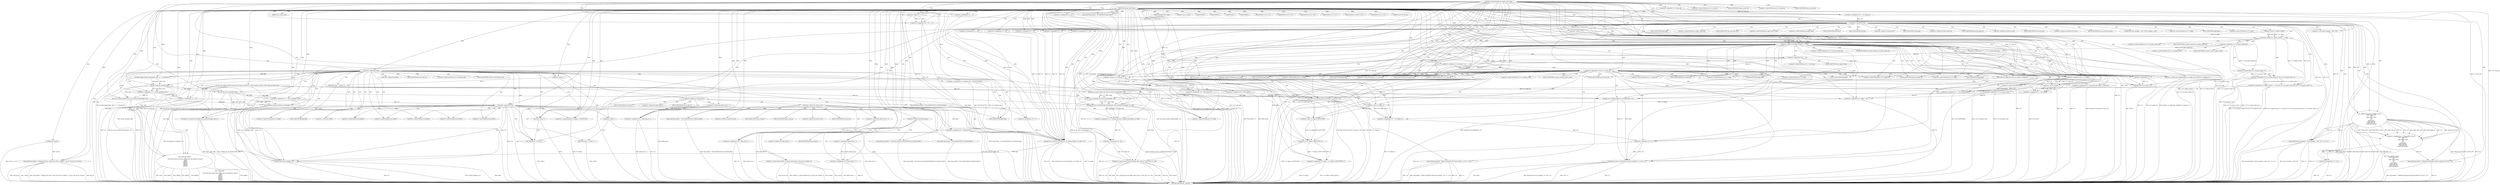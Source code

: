 digraph hostapd_notif_assoc {  
"1000122" [label = "(METHOD,hostapd_notif_assoc)" ]
"1000607" [label = "(METHOD_RETURN,int __fastcall)" ]
"1000123" [label = "(PARAM,hostapd_data *hapd)" ]
"1000124" [label = "(PARAM,const u8 *addr)" ]
"1000125" [label = "(PARAM,const u8 *req_ies)" ]
"1000126" [label = "(PARAM,size_t req_ies_len)" ]
"1000127" [label = "(PARAM,int reassoc)" ]
"1000151" [label = "(<operator>.logicalNot,!addr)" ]
"1000154" [label = "(wpa_printf,wpa_printf(2, \"hostapd_notif_assoc: Skip event with no address\", req_ies, req_ies_len, reassoc))" ]
"1000160" [label = "(RETURN,return -1;,return -1;)" ]
"1000161" [label = "(<operator>.minus,-1)" ]
"1000163" [label = "(hostapd_logger,hostapd_logger(hapd, addr, 1u, 2, \"associated\"))" ]
"1000169" [label = "(ieee802_11_parse_elems,ieee802_11_parse_elems(req_ies, req_ies_len, &elems, 0))" ]
"1000180" [label = "(<operator>.assignment,v10 = elems.wps_ie - 2)" ]
"1000182" [label = "(<operator>.subtraction,elems.wps_ie - 2)" ]
"1000187" [label = "(IDENTIFIER,L,)" ]
"1000188" [label = "(wpa_printf,wpa_printf(2, \"STA included WPS IE in (Re)AssocReq\"))" ]
"1000197" [label = "(<operator>.assignment,v10 = elems.rsn_ie - 2)" ]
"1000199" [label = "(<operator>.subtraction,elems.rsn_ie - 2)" ]
"1000204" [label = "(IDENTIFIER,L,)" ]
"1000205" [label = "(wpa_printf,wpa_printf(2, \"STA included RSN IE in (Re)AssocReq\"))" ]
"1000210" [label = "(<operator>.assignment,v10 = elems.wpa_ie)" ]
"1000220" [label = "(<operator>.assignment,v10 = elems.wpa_ie - 2)" ]
"1000222" [label = "(<operator>.subtraction,elems.wpa_ie - 2)" ]
"1000227" [label = "(IDENTIFIER,L,)" ]
"1000228" [label = "(wpa_printf,wpa_printf(2, \"STA included WPA IE in (Re)AssocReq\"))" ]
"1000233" [label = "(IDENTIFIER,L,)" ]
"1000234" [label = "(wpa_printf,wpa_printf(2, \"STA did not include WPS/RSN/WPA IE in (Re)AssocReq\"))" ]
"1000237" [label = "(<operator>.assignment,v12 = ap_get_sta(hapd, addr))" ]
"1000239" [label = "(ap_get_sta,ap_get_sta(hapd, addr))" ]
"1000242" [label = "(<operator>.assignment,v13 = v12)" ]
"1000246" [label = "(IDENTIFIER,v12,if ( v12 ))" ]
"1000248" [label = "(ap_sta_no_session_timeout,ap_sta_no_session_timeout(hapd, v12))" ]
"1000251" [label = "(accounting_sta_stop,accounting_sta_stop(hapd, v13))" ]
"1000254" [label = "(<operator>.assignment,v13->timeout_next = STA_NULLFUNC)" ]
"1000261" [label = "(<operator>.assignment,v13 = ap_sta_add(hapd, addr))" ]
"1000263" [label = "(ap_sta_add,ap_sta_add(hapd, addr))" ]
"1000267" [label = "(<operator>.logicalNot,!v13)" ]
"1000270" [label = "(hostapd_drv_sta_disassoc,hostapd_drv_sta_disassoc(hapd, addr, 5))" ]
"1000274" [label = "(RETURN,return -1;,return -1;)" ]
"1000275" [label = "(<operator>.minus,-1)" ]
"1000277" [label = "(<operators>.assignmentAnd,v13->flags &= 0xFFFECFFF)" ]
"1000283" [label = "(wpa_printf,wpa_printf(\n      3,\n      \"STA %02x:%02x:%02x:%02x:%02x:%02x not allowed to connect\",\n      *addr,\n      addr[1],\n      addr[2],\n      addr[3],\n      addr[4],\n      addr[5]))" ]
"1000303" [label = "(<operator>.assignment,v14 = 1)" ]
"1000307" [label = "(hostapd_drv_sta_disassoc,hostapd_drv_sta_disassoc(hapd, v13->addr, v14))" ]
"1000313" [label = "(ap_free_sta,ap_free_sta(hapd, v13))" ]
"1000316" [label = "(RETURN,return -1;,return -1;)" ]
"1000317" [label = "(<operator>.minus,-1)" ]
"1000319" [label = "(ap_copy_sta_supp_op_classes,ap_copy_sta_supp_op_classes(v13, elems.supp_op_classes, elems.supp_op_classes_len))" ]
"1000335" [label = "(IDENTIFIER,v10,if ( v10 ))" ]
"1000336" [label = "(<operator>.assignment,v19 = v11 == 0)" ]
"1000338" [label = "(<operator>.equals,v11 == 0)" ]
"1000342" [label = "(<operator>.assignment,v19 = 1)" ]
"1000346" [label = "(IDENTIFIER,v19,if ( v19 ))" ]
"1000348" [label = "(wpa_printf,wpa_printf(2, \"No WPA/RSN IE from STA\"))" ]
"1000351" [label = "(<operator>.assignment,v14 = 13)" ]
"1000356" [label = "(<operator>.logicalNot,!v13->wpa_sm)" ]
"1000360" [label = "(<operator>.assignment,v20 = v13->wpa_sm)" ]
"1000366" [label = "(<operator>.logicalNot,!v20)" ]
"1000369" [label = "(wpa_printf,wpa_printf(5, \"Failed to initialize WPA state machine\", v16, v17, v18))" ]
"1000375" [label = "(RETURN,return -1;,return -1;)" ]
"1000376" [label = "(<operator>.minus,-1)" ]
"1000378" [label = "(<operator>.assignment,v21 = wpa_validate_wpa_ie(\n            hapd->wpa_auth,\n            v20,\n            hapd->iface->freq,\n            v10,\n            v11,\n            elems.mdie,\n            elems.mdie_len,\n            elems.owe_dh,\n            elems.owe_dh_len))" ]
"1000380" [label = "(wpa_validate_wpa_ie,wpa_validate_wpa_ie(\n            hapd->wpa_auth,\n            v20,\n            hapd->iface->freq,\n            v10,\n            v11,\n            elems.mdie,\n            elems.mdie_len,\n            elems.owe_dh,\n            elems.owe_dh_len))" ]
"1000404" [label = "(<operator>.assignment,v22 = v21)" ]
"1000408" [label = "(IDENTIFIER,v21,if ( v21 ))" ]
"1000410" [label = "(wpa_printf,wpa_printf(2, \"WPA/RSN information element rejected? (res %u)\", v21))" ]
"1000414" [label = "(wpa_hexdump,wpa_hexdump(2, (const unsigned __int8 *)\"IE\", v10, v11))" ]
"1000416" [label = "(<operator>.cast,(const unsigned __int8 *)\"IE\")" ]
"1000422" [label = "(IDENTIFIER,v22,switch ( v22 ))" ]
"1000425" [label = "(<operator>.assignment,v14 = 18)" ]
"1000430" [label = "(<operator>.assignment,v14 = 19)" ]
"1000435" [label = "(<operator>.assignment,v14 = 20)" ]
"1000440" [label = "(<operator>.assignment,v14 = 24)" ]
"1000445" [label = "(<operator>.assignment,v14 = 13)" ]
"1000451" [label = "(<operator>.logicalAnd,(v13->flags & 0x402) == 1026 && !v13->sa_query_timed_out && v13->sa_query_count > 0)" ]
"1000452" [label = "(<operator>.equals,(v13->flags & 0x402) == 1026)" ]
"1000453" [label = "(<operator>.and,v13->flags & 0x402)" ]
"1000459" [label = "(<operator>.logicalAnd,!v13->sa_query_timed_out && v13->sa_query_count > 0)" ]
"1000460" [label = "(<operator>.logicalNot,!v13->sa_query_timed_out)" ]
"1000464" [label = "(<operator>.greaterThan,v13->sa_query_count > 0)" ]
"1000469" [label = "(ap_check_sa_query_timeout,ap_check_sa_query_timeout(hapd, v13))" ]
"1000473" [label = "(<operator>.equals,(v13->flags & 0x402) == 1026)" ]
"1000474" [label = "(<operator>.and,v13->flags & 0x402)" ]
"1000481" [label = "(<operator>.assignment,v15 = v13->sa_query_timed_out)" ]
"1000487" [label = "(<operator>.logicalAnd,!v15 && v13->auth_alg != 2)" ]
"1000488" [label = "(<operator>.logicalNot,!v15)" ]
"1000490" [label = "(<operator>.notEquals,v13->auth_alg != 2)" ]
"1000497" [label = "(<operator>.logicalNot,!v13->sa_query_count)" ]
"1000501" [label = "(ap_sta_start_sa_query,ap_sta_start_sa_query(hapd, v13))" ]
"1000504" [label = "(<operator>.assignment,v23 = hostapd_eid_assoc_comeback_time(hapd, v13, buf))" ]
"1000506" [label = "(hostapd_eid_assoc_comeback_time,hostapd_eid_assoc_comeback_time(hapd, v13, buf))" ]
"1000510" [label = "(hostapd_sta_assoc,hostapd_sta_assoc(hapd, addr, reassoc, 0x1Eu, buf, v23 - buf))" ]
"1000516" [label = "(<operator>.subtraction,v23 - buf)" ]
"1000519" [label = "(RETURN,return v15;,return v15;)" ]
"1000520" [label = "(IDENTIFIER,v15,return v15;)" ]
"1000521" [label = "(<operator>.assignment,v25 = wpa_auth_uses_mfp(v13->wpa_sm))" ]
"1000523" [label = "(wpa_auth_uses_mfp,wpa_auth_uses_mfp(v13->wpa_sm))" ]
"1000527" [label = "(<operator>.assignment,v26 = v13->flags)" ]
"1000533" [label = "(IDENTIFIER,v25,if ( v25 ))" ]
"1000534" [label = "(<operator>.assignment,v27 = v26 | 0x400)" ]
"1000536" [label = "(<operator>.or,v26 | 0x400)" ]
"1000540" [label = "(<operator>.assignment,v27 = v26 & 0xFFFFFBFF)" ]
"1000542" [label = "(<operator>.and,v26 & 0xFFFFFBFF)" ]
"1000545" [label = "(<operator>.assignment,v13->flags = v27)" ]
"1000550" [label = "(<operator>.assignment,v28 = v13->flags & 2)" ]
"1000552" [label = "(<operator>.and,v13->flags & 2)" ]
"1000557" [label = "(<operator>.assignment,v13->flags = v13->flags & 0xFFF7FFFF | 3)" ]
"1000561" [label = "(<operator>.or,v13->flags & 0xFFF7FFFF | 3)" ]
"1000562" [label = "(<operator>.and,v13->flags & 0xFFF7FFFF)" ]
"1000568" [label = "(hostapd_set_sta_flags,hostapd_set_sta_flags(hapd, v13))" ]
"1000572" [label = "(<operator>.logicalAnd,reassoc && v13->auth_alg == 2)" ]
"1000574" [label = "(<operator>.equals,v13->auth_alg == 2)" ]
"1000579" [label = "(<operator>.assignment,v29 = WPA_ASSOC_FT)" ]
"1000583" [label = "(<operator>.assignment,v29 = WPA_ASSOC)" ]
"1000586" [label = "(<operator>.assignment,v15 = 0)" ]
"1000589" [label = "(wpa_auth_sm_event,wpa_auth_sm_event(v13->wpa_sm, v29))" ]
"1000594" [label = "(hostapd_new_assoc_sta,hostapd_new_assoc_sta(hapd, v13, v28 != 0))" ]
"1000597" [label = "(<operator>.notEquals,v28 != 0)" ]
"1000600" [label = "(ieee802_1x_notify_port_enabled,ieee802_1x_notify_port_enabled(v13->eapol_sm, 1))" ]
"1000605" [label = "(RETURN,return v15;,return v15;)" ]
"1000606" [label = "(IDENTIFIER,v15,return v15;)" ]
"1000172" [label = "(<operator>.addressOf,&elems)" ]
"1000176" [label = "(<operator>.fieldAccess,elems.wps_ie)" ]
"1000178" [label = "(FIELD_IDENTIFIER,wps_ie,wps_ie)" ]
"1000183" [label = "(<operator>.fieldAccess,elems.wps_ie)" ]
"1000185" [label = "(FIELD_IDENTIFIER,wps_ie,wps_ie)" ]
"1000193" [label = "(<operator>.fieldAccess,elems.rsn_ie)" ]
"1000195" [label = "(FIELD_IDENTIFIER,rsn_ie,rsn_ie)" ]
"1000200" [label = "(<operator>.fieldAccess,elems.rsn_ie)" ]
"1000202" [label = "(FIELD_IDENTIFIER,rsn_ie,rsn_ie)" ]
"1000212" [label = "(<operator>.fieldAccess,elems.wpa_ie)" ]
"1000214" [label = "(FIELD_IDENTIFIER,wpa_ie,wpa_ie)" ]
"1000216" [label = "(<operator>.fieldAccess,elems.wpa_ie)" ]
"1000218" [label = "(FIELD_IDENTIFIER,wpa_ie,wpa_ie)" ]
"1000223" [label = "(<operator>.fieldAccess,elems.wpa_ie)" ]
"1000225" [label = "(FIELD_IDENTIFIER,wpa_ie,wpa_ie)" ]
"1000255" [label = "(<operator>.indirectFieldAccess,v13->timeout_next)" ]
"1000257" [label = "(FIELD_IDENTIFIER,timeout_next,timeout_next)" ]
"1000278" [label = "(<operator>.indirectFieldAccess,v13->flags)" ]
"1000280" [label = "(FIELD_IDENTIFIER,flags,flags)" ]
"1000286" [label = "(<operator>.indirection,*addr)" ]
"1000288" [label = "(<operator>.indirectIndexAccess,addr[1])" ]
"1000291" [label = "(<operator>.indirectIndexAccess,addr[2])" ]
"1000294" [label = "(<operator>.indirectIndexAccess,addr[3])" ]
"1000297" [label = "(<operator>.indirectIndexAccess,addr[4])" ]
"1000300" [label = "(<operator>.indirectIndexAccess,addr[5])" ]
"1000309" [label = "(<operator>.indirectFieldAccess,v13->addr)" ]
"1000311" [label = "(FIELD_IDENTIFIER,addr,addr)" ]
"1000328" [label = "(<operator>.indirectFieldAccess,hapd->conf->wpa)" ]
"1000357" [label = "(<operator>.indirectFieldAccess,v13->wpa_sm)" ]
"1000359" [label = "(FIELD_IDENTIFIER,wpa_sm,wpa_sm)" ]
"1000362" [label = "(<operator>.indirectFieldAccess,v13->wpa_sm)" ]
"1000364" [label = "(FIELD_IDENTIFIER,wpa_sm,wpa_sm)" ]
"1000381" [label = "(<operator>.indirectFieldAccess,hapd->wpa_auth)" ]
"1000383" [label = "(FIELD_IDENTIFIER,wpa_auth,wpa_auth)" ]
"1000385" [label = "(<operator>.indirectFieldAccess,hapd->iface->freq)" ]
"1000386" [label = "(<operator>.indirectFieldAccess,hapd->iface)" ]
"1000388" [label = "(FIELD_IDENTIFIER,iface,iface)" ]
"1000389" [label = "(FIELD_IDENTIFIER,freq,freq)" ]
"1000392" [label = "(<operator>.fieldAccess,elems.mdie)" ]
"1000394" [label = "(FIELD_IDENTIFIER,mdie,mdie)" ]
"1000395" [label = "(<operator>.fieldAccess,elems.mdie_len)" ]
"1000397" [label = "(FIELD_IDENTIFIER,mdie_len,mdie_len)" ]
"1000398" [label = "(<operator>.fieldAccess,elems.owe_dh)" ]
"1000400" [label = "(FIELD_IDENTIFIER,owe_dh,owe_dh)" ]
"1000401" [label = "(<operator>.fieldAccess,elems.owe_dh_len)" ]
"1000403" [label = "(FIELD_IDENTIFIER,owe_dh_len,owe_dh_len)" ]
"1000417" [label = "(UNKNOWN,const unsigned __int8 *,const unsigned __int8 *)" ]
"1000454" [label = "(<operator>.indirectFieldAccess,v13->flags)" ]
"1000456" [label = "(FIELD_IDENTIFIER,flags,flags)" ]
"1000461" [label = "(<operator>.indirectFieldAccess,v13->sa_query_timed_out)" ]
"1000463" [label = "(FIELD_IDENTIFIER,sa_query_timed_out,sa_query_timed_out)" ]
"1000465" [label = "(<operator>.indirectFieldAccess,v13->sa_query_count)" ]
"1000467" [label = "(FIELD_IDENTIFIER,sa_query_count,sa_query_count)" ]
"1000475" [label = "(<operator>.indirectFieldAccess,v13->flags)" ]
"1000477" [label = "(FIELD_IDENTIFIER,flags,flags)" ]
"1000483" [label = "(<operator>.indirectFieldAccess,v13->sa_query_timed_out)" ]
"1000485" [label = "(FIELD_IDENTIFIER,sa_query_timed_out,sa_query_timed_out)" ]
"1000491" [label = "(<operator>.indirectFieldAccess,v13->auth_alg)" ]
"1000493" [label = "(FIELD_IDENTIFIER,auth_alg,auth_alg)" ]
"1000498" [label = "(<operator>.indirectFieldAccess,v13->sa_query_count)" ]
"1000500" [label = "(FIELD_IDENTIFIER,sa_query_count,sa_query_count)" ]
"1000524" [label = "(<operator>.indirectFieldAccess,v13->wpa_sm)" ]
"1000526" [label = "(FIELD_IDENTIFIER,wpa_sm,wpa_sm)" ]
"1000529" [label = "(<operator>.indirectFieldAccess,v13->flags)" ]
"1000531" [label = "(FIELD_IDENTIFIER,flags,flags)" ]
"1000546" [label = "(<operator>.indirectFieldAccess,v13->flags)" ]
"1000548" [label = "(FIELD_IDENTIFIER,flags,flags)" ]
"1000553" [label = "(<operator>.indirectFieldAccess,v13->flags)" ]
"1000555" [label = "(FIELD_IDENTIFIER,flags,flags)" ]
"1000558" [label = "(<operator>.indirectFieldAccess,v13->flags)" ]
"1000560" [label = "(FIELD_IDENTIFIER,flags,flags)" ]
"1000563" [label = "(<operator>.indirectFieldAccess,v13->flags)" ]
"1000565" [label = "(FIELD_IDENTIFIER,flags,flags)" ]
"1000575" [label = "(<operator>.indirectFieldAccess,v13->auth_alg)" ]
"1000577" [label = "(FIELD_IDENTIFIER,auth_alg,auth_alg)" ]
"1000590" [label = "(<operator>.indirectFieldAccess,v13->wpa_sm)" ]
"1000592" [label = "(FIELD_IDENTIFIER,wpa_sm,wpa_sm)" ]
"1000601" [label = "(<operator>.indirectFieldAccess,v13->eapol_sm)" ]
"1000603" [label = "(FIELD_IDENTIFIER,eapol_sm,eapol_sm)" ]
  "1000459" -> "1000607"  [ label = "DDG: v13->sa_query_count > 0"] 
  "1000210" -> "1000607"  [ label = "DDG: elems.wpa_ie"] 
  "1000545" -> "1000607"  [ label = "DDG: v27"] 
  "1000180" -> "1000607"  [ label = "DDG: v10"] 
  "1000283" -> "1000607"  [ label = "DDG: addr[3]"] 
  "1000161" -> "1000607"  [ label = "DDG: -1"] 
  "1000267" -> "1000607"  [ label = "DDG: !v13"] 
  "1000414" -> "1000607"  [ label = "DDG: (const unsigned __int8 *)\"IE\""] 
  "1000469" -> "1000607"  [ label = "DDG: ap_check_sa_query_timeout(hapd, v13)"] 
  "1000579" -> "1000607"  [ label = "DDG: WPA_ASSOC_FT"] 
  "1000205" -> "1000607"  [ label = "DDG: wpa_printf(2, \"STA included RSN IE in (Re)AssocReq\")"] 
  "1000199" -> "1000607"  [ label = "DDG: elems.rsn_ie"] 
  "1000600" -> "1000607"  [ label = "DDG: ieee802_1x_notify_port_enabled(v13->eapol_sm, 1)"] 
  "1000348" -> "1000607"  [ label = "DDG: wpa_printf(2, \"No WPA/RSN IE from STA\")"] 
  "1000534" -> "1000607"  [ label = "DDG: v26 | 0x400"] 
  "1000369" -> "1000607"  [ label = "DDG: v18"] 
  "1000307" -> "1000607"  [ label = "DDG: hostapd_drv_sta_disassoc(hapd, v13->addr, v14)"] 
  "1000197" -> "1000607"  [ label = "DDG: elems.rsn_ie - 2"] 
  "1000127" -> "1000607"  [ label = "DDG: reassoc"] 
  "1000163" -> "1000607"  [ label = "DDG: hostapd_logger(hapd, addr, 1u, 2, \"associated\")"] 
  "1000222" -> "1000607"  [ label = "DDG: elems.wpa_ie"] 
  "1000242" -> "1000607"  [ label = "DDG: v12"] 
  "1000414" -> "1000607"  [ label = "DDG: v11"] 
  "1000237" -> "1000607"  [ label = "DDG: ap_get_sta(hapd, addr)"] 
  "1000510" -> "1000607"  [ label = "DDG: addr"] 
  "1000319" -> "1000607"  [ label = "DDG: ap_copy_sta_supp_op_classes(v13, elems.supp_op_classes, elems.supp_op_classes_len)"] 
  "1000510" -> "1000607"  [ label = "DDG: buf"] 
  "1000319" -> "1000607"  [ label = "DDG: elems.supp_op_classes"] 
  "1000589" -> "1000607"  [ label = "DDG: wpa_auth_sm_event(v13->wpa_sm, v29)"] 
  "1000487" -> "1000607"  [ label = "DDG: !v15"] 
  "1000336" -> "1000607"  [ label = "DDG: v19"] 
  "1000263" -> "1000607"  [ label = "DDG: addr"] 
  "1000516" -> "1000607"  [ label = "DDG: v23"] 
  "1000594" -> "1000607"  [ label = "DDG: hostapd_new_assoc_sta(hapd, v13, v28 != 0)"] 
  "1000254" -> "1000607"  [ label = "DDG: STA_NULLFUNC"] 
  "1000154" -> "1000607"  [ label = "DDG: req_ies"] 
  "1000313" -> "1000607"  [ label = "DDG: ap_free_sta(hapd, v13)"] 
  "1000210" -> "1000607"  [ label = "DDG: v10"] 
  "1000380" -> "1000607"  [ label = "DDG: elems.owe_dh_len"] 
  "1000369" -> "1000607"  [ label = "DDG: wpa_printf(5, \"Failed to initialize WPA state machine\", v16, v17, v18)"] 
  "1000380" -> "1000607"  [ label = "DDG: elems.mdie"] 
  "1000572" -> "1000607"  [ label = "DDG: reassoc"] 
  "1000220" -> "1000607"  [ label = "DDG: v10"] 
  "1000594" -> "1000607"  [ label = "DDG: v28 != 0"] 
  "1000151" -> "1000607"  [ label = "DDG: addr"] 
  "1000234" -> "1000607"  [ label = "DDG: wpa_printf(2, \"STA did not include WPS/RSN/WPA IE in (Re)AssocReq\")"] 
  "1000404" -> "1000607"  [ label = "DDG: v21"] 
  "1000378" -> "1000607"  [ label = "DDG: wpa_validate_wpa_ie(\n            hapd->wpa_auth,\n            v20,\n            hapd->iface->freq,\n            v10,\n            v11,\n            elems.mdie,\n            elems.mdie_len,\n            elems.owe_dh,\n            elems.owe_dh_len)"] 
  "1000481" -> "1000607"  [ label = "DDG: v13->sa_query_timed_out"] 
  "1000376" -> "1000607"  [ label = "DDG: -1"] 
  "1000356" -> "1000607"  [ label = "DDG: !v13->wpa_sm"] 
  "1000501" -> "1000607"  [ label = "DDG: ap_sta_start_sa_query(hapd, v13)"] 
  "1000270" -> "1000607"  [ label = "DDG: addr"] 
  "1000319" -> "1000607"  [ label = "DDG: v13"] 
  "1000380" -> "1000607"  [ label = "DDG: v20"] 
  "1000283" -> "1000607"  [ label = "DDG: wpa_printf(\n      3,\n      \"STA %02x:%02x:%02x:%02x:%02x:%02x not allowed to connect\",\n      *addr,\n      addr[1],\n      addr[2],\n      addr[3],\n      addr[4],\n      addr[5])"] 
  "1000380" -> "1000607"  [ label = "DDG: v11"] 
  "1000464" -> "1000607"  [ label = "DDG: v13->sa_query_count"] 
  "1000487" -> "1000607"  [ label = "DDG: !v15 && v13->auth_alg != 2"] 
  "1000270" -> "1000607"  [ label = "DDG: hostapd_drv_sta_disassoc(hapd, addr, 5)"] 
  "1000239" -> "1000607"  [ label = "DDG: addr"] 
  "1000510" -> "1000607"  [ label = "DDG: reassoc"] 
  "1000248" -> "1000607"  [ label = "DDG: v12"] 
  "1000267" -> "1000607"  [ label = "DDG: v13"] 
  "1000182" -> "1000607"  [ label = "DDG: elems.wps_ie"] 
  "1000557" -> "1000607"  [ label = "DDG: v13->flags"] 
  "1000521" -> "1000607"  [ label = "DDG: wpa_auth_uses_mfp(v13->wpa_sm)"] 
  "1000180" -> "1000607"  [ label = "DDG: elems.wps_ie - 2"] 
  "1000414" -> "1000607"  [ label = "DDG: v10"] 
  "1000154" -> "1000607"  [ label = "DDG: req_ies_len"] 
  "1000521" -> "1000607"  [ label = "DDG: v25"] 
  "1000504" -> "1000607"  [ label = "DDG: hostapd_eid_assoc_comeback_time(hapd, v13, buf)"] 
  "1000474" -> "1000607"  [ label = "DDG: v13->flags"] 
  "1000410" -> "1000607"  [ label = "DDG: wpa_printf(2, \"WPA/RSN information element rejected? (res %u)\", v21)"] 
  "1000506" -> "1000607"  [ label = "DDG: v13"] 
  "1000380" -> "1000607"  [ label = "DDG: hapd->iface->freq"] 
  "1000270" -> "1000607"  [ label = "DDG: hapd"] 
  "1000261" -> "1000607"  [ label = "DDG: ap_sta_add(hapd, addr)"] 
  "1000561" -> "1000607"  [ label = "DDG: v13->flags & 0xFFF7FFFF"] 
  "1000366" -> "1000607"  [ label = "DDG: v20"] 
  "1000600" -> "1000607"  [ label = "DDG: v13->eapol_sm"] 
  "1000594" -> "1000607"  [ label = "DDG: v13"] 
  "1000487" -> "1000607"  [ label = "DDG: v13->auth_alg != 2"] 
  "1000254" -> "1000607"  [ label = "DDG: v13->timeout_next"] 
  "1000380" -> "1000607"  [ label = "DDG: elems.mdie_len"] 
  "1000220" -> "1000607"  [ label = "DDG: elems.wpa_ie - 2"] 
  "1000583" -> "1000607"  [ label = "DDG: WPA_ASSOC"] 
  "1000154" -> "1000607"  [ label = "DDG: reassoc"] 
  "1000283" -> "1000607"  [ label = "DDG: addr[1]"] 
  "1000510" -> "1000607"  [ label = "DDG: v23 - buf"] 
  "1000574" -> "1000607"  [ label = "DDG: v13->auth_alg"] 
  "1000313" -> "1000607"  [ label = "DDG: hapd"] 
  "1000275" -> "1000607"  [ label = "DDG: -1"] 
  "1000248" -> "1000607"  [ label = "DDG: ap_sta_no_session_timeout(hapd, v12)"] 
  "1000342" -> "1000607"  [ label = "DDG: v19"] 
  "1000169" -> "1000607"  [ label = "DDG: req_ies"] 
  "1000283" -> "1000607"  [ label = "DDG: *addr"] 
  "1000589" -> "1000607"  [ label = "DDG: v29"] 
  "1000283" -> "1000607"  [ label = "DDG: addr[2]"] 
  "1000366" -> "1000607"  [ label = "DDG: !v20"] 
  "1000497" -> "1000607"  [ label = "DDG: v13->sa_query_count"] 
  "1000197" -> "1000607"  [ label = "DDG: v10"] 
  "1000369" -> "1000607"  [ label = "DDG: v16"] 
  "1000317" -> "1000607"  [ label = "DDG: -1"] 
  "1000169" -> "1000607"  [ label = "DDG: req_ies_len"] 
  "1000586" -> "1000607"  [ label = "DDG: v15"] 
  "1000188" -> "1000607"  [ label = "DDG: wpa_printf(2, \"STA included WPS IE in (Re)AssocReq\")"] 
  "1000313" -> "1000607"  [ label = "DDG: v13"] 
  "1000451" -> "1000607"  [ label = "DDG: (v13->flags & 0x402) == 1026 && !v13->sa_query_timed_out && v13->sa_query_count > 0"] 
  "1000473" -> "1000607"  [ label = "DDG: (v13->flags & 0x402) == 1026"] 
  "1000572" -> "1000607"  [ label = "DDG: v13->auth_alg == 2"] 
  "1000380" -> "1000607"  [ label = "DDG: elems.owe_dh"] 
  "1000490" -> "1000607"  [ label = "DDG: v13->auth_alg"] 
  "1000568" -> "1000607"  [ label = "DDG: hostapd_set_sta_flags(hapd, v13)"] 
  "1000488" -> "1000607"  [ label = "DDG: v15"] 
  "1000536" -> "1000607"  [ label = "DDG: v26"] 
  "1000283" -> "1000607"  [ label = "DDG: addr[5]"] 
  "1000228" -> "1000607"  [ label = "DDG: wpa_printf(2, \"STA included WPA IE in (Re)AssocReq\")"] 
  "1000169" -> "1000607"  [ label = "DDG: ieee802_11_parse_elems(req_ies, req_ies_len, &elems, 0)"] 
  "1000338" -> "1000607"  [ label = "DDG: v11"] 
  "1000589" -> "1000607"  [ label = "DDG: v13->wpa_sm"] 
  "1000277" -> "1000607"  [ label = "DDG: v13->flags"] 
  "1000597" -> "1000607"  [ label = "DDG: v28"] 
  "1000451" -> "1000607"  [ label = "DDG: !v13->sa_query_timed_out && v13->sa_query_count > 0"] 
  "1000510" -> "1000607"  [ label = "DDG: hapd"] 
  "1000404" -> "1000607"  [ label = "DDG: v22"] 
  "1000307" -> "1000607"  [ label = "DDG: v13->addr"] 
  "1000497" -> "1000607"  [ label = "DDG: !v13->sa_query_count"] 
  "1000550" -> "1000607"  [ label = "DDG: v13->flags & 2"] 
  "1000410" -> "1000607"  [ label = "DDG: v21"] 
  "1000473" -> "1000607"  [ label = "DDG: v13->flags & 0x402"] 
  "1000542" -> "1000607"  [ label = "DDG: v26"] 
  "1000369" -> "1000607"  [ label = "DDG: v17"] 
  "1000594" -> "1000607"  [ label = "DDG: hapd"] 
  "1000169" -> "1000607"  [ label = "DDG: &elems"] 
  "1000460" -> "1000607"  [ label = "DDG: v13->sa_query_timed_out"] 
  "1000283" -> "1000607"  [ label = "DDG: addr[4]"] 
  "1000380" -> "1000607"  [ label = "DDG: hapd->wpa_auth"] 
  "1000557" -> "1000607"  [ label = "DDG: v13->flags & 0xFFF7FFFF | 3"] 
  "1000319" -> "1000607"  [ label = "DDG: elems.supp_op_classes_len"] 
  "1000336" -> "1000607"  [ label = "DDG: v11 == 0"] 
  "1000572" -> "1000607"  [ label = "DDG: reassoc && v13->auth_alg == 2"] 
  "1000154" -> "1000607"  [ label = "DDG: wpa_printf(2, \"hostapd_notif_assoc: Skip event with no address\", req_ies, req_ies_len, reassoc)"] 
  "1000540" -> "1000607"  [ label = "DDG: v26 & 0xFFFFFBFF"] 
  "1000307" -> "1000607"  [ label = "DDG: v14"] 
  "1000510" -> "1000607"  [ label = "DDG: hostapd_sta_assoc(hapd, addr, reassoc, 0x1Eu, buf, v23 - buf)"] 
  "1000360" -> "1000607"  [ label = "DDG: v13->wpa_sm"] 
  "1000380" -> "1000607"  [ label = "DDG: v10"] 
  "1000151" -> "1000607"  [ label = "DDG: !addr"] 
  "1000459" -> "1000607"  [ label = "DDG: !v13->sa_query_timed_out"] 
  "1000251" -> "1000607"  [ label = "DDG: accounting_sta_stop(hapd, v13)"] 
  "1000414" -> "1000607"  [ label = "DDG: wpa_hexdump(2, (const unsigned __int8 *)\"IE\", v10, v11)"] 
  "1000519" -> "1000607"  [ label = "DDG: <RET>"] 
  "1000316" -> "1000607"  [ label = "DDG: <RET>"] 
  "1000375" -> "1000607"  [ label = "DDG: <RET>"] 
  "1000605" -> "1000607"  [ label = "DDG: <RET>"] 
  "1000274" -> "1000607"  [ label = "DDG: <RET>"] 
  "1000160" -> "1000607"  [ label = "DDG: <RET>"] 
  "1000122" -> "1000123"  [ label = "DDG: "] 
  "1000122" -> "1000124"  [ label = "DDG: "] 
  "1000122" -> "1000125"  [ label = "DDG: "] 
  "1000122" -> "1000126"  [ label = "DDG: "] 
  "1000122" -> "1000127"  [ label = "DDG: "] 
  "1000122" -> "1000151"  [ label = "DDG: "] 
  "1000122" -> "1000154"  [ label = "DDG: "] 
  "1000127" -> "1000154"  [ label = "DDG: reassoc"] 
  "1000161" -> "1000160"  [ label = "DDG: -1"] 
  "1000122" -> "1000161"  [ label = "DDG: "] 
  "1000122" -> "1000163"  [ label = "DDG: "] 
  "1000151" -> "1000163"  [ label = "DDG: addr"] 
  "1000122" -> "1000169"  [ label = "DDG: "] 
  "1000182" -> "1000180"  [ label = "DDG: elems.wps_ie"] 
  "1000182" -> "1000180"  [ label = "DDG: 2"] 
  "1000122" -> "1000180"  [ label = "DDG: "] 
  "1000122" -> "1000182"  [ label = "DDG: "] 
  "1000122" -> "1000187"  [ label = "DDG: "] 
  "1000122" -> "1000188"  [ label = "DDG: "] 
  "1000199" -> "1000197"  [ label = "DDG: elems.rsn_ie"] 
  "1000199" -> "1000197"  [ label = "DDG: 2"] 
  "1000122" -> "1000197"  [ label = "DDG: "] 
  "1000122" -> "1000199"  [ label = "DDG: "] 
  "1000122" -> "1000204"  [ label = "DDG: "] 
  "1000122" -> "1000205"  [ label = "DDG: "] 
  "1000122" -> "1000210"  [ label = "DDG: "] 
  "1000222" -> "1000220"  [ label = "DDG: elems.wpa_ie"] 
  "1000222" -> "1000220"  [ label = "DDG: 2"] 
  "1000122" -> "1000220"  [ label = "DDG: "] 
  "1000122" -> "1000222"  [ label = "DDG: "] 
  "1000122" -> "1000227"  [ label = "DDG: "] 
  "1000122" -> "1000228"  [ label = "DDG: "] 
  "1000122" -> "1000233"  [ label = "DDG: "] 
  "1000122" -> "1000234"  [ label = "DDG: "] 
  "1000239" -> "1000237"  [ label = "DDG: hapd"] 
  "1000239" -> "1000237"  [ label = "DDG: addr"] 
  "1000122" -> "1000237"  [ label = "DDG: "] 
  "1000163" -> "1000239"  [ label = "DDG: hapd"] 
  "1000122" -> "1000239"  [ label = "DDG: "] 
  "1000163" -> "1000239"  [ label = "DDG: addr"] 
  "1000237" -> "1000242"  [ label = "DDG: v12"] 
  "1000122" -> "1000242"  [ label = "DDG: "] 
  "1000122" -> "1000246"  [ label = "DDG: "] 
  "1000239" -> "1000248"  [ label = "DDG: hapd"] 
  "1000122" -> "1000248"  [ label = "DDG: "] 
  "1000237" -> "1000248"  [ label = "DDG: v12"] 
  "1000248" -> "1000251"  [ label = "DDG: hapd"] 
  "1000122" -> "1000251"  [ label = "DDG: "] 
  "1000242" -> "1000251"  [ label = "DDG: v13"] 
  "1000122" -> "1000254"  [ label = "DDG: "] 
  "1000263" -> "1000261"  [ label = "DDG: hapd"] 
  "1000263" -> "1000261"  [ label = "DDG: addr"] 
  "1000122" -> "1000261"  [ label = "DDG: "] 
  "1000239" -> "1000263"  [ label = "DDG: hapd"] 
  "1000122" -> "1000263"  [ label = "DDG: "] 
  "1000239" -> "1000263"  [ label = "DDG: addr"] 
  "1000261" -> "1000267"  [ label = "DDG: v13"] 
  "1000122" -> "1000267"  [ label = "DDG: "] 
  "1000263" -> "1000270"  [ label = "DDG: hapd"] 
  "1000122" -> "1000270"  [ label = "DDG: "] 
  "1000263" -> "1000270"  [ label = "DDG: addr"] 
  "1000275" -> "1000274"  [ label = "DDG: -1"] 
  "1000122" -> "1000275"  [ label = "DDG: "] 
  "1000122" -> "1000277"  [ label = "DDG: "] 
  "1000122" -> "1000283"  [ label = "DDG: "] 
  "1000263" -> "1000283"  [ label = "DDG: addr"] 
  "1000239" -> "1000283"  [ label = "DDG: addr"] 
  "1000122" -> "1000303"  [ label = "DDG: "] 
  "1000251" -> "1000307"  [ label = "DDG: hapd"] 
  "1000263" -> "1000307"  [ label = "DDG: hapd"] 
  "1000122" -> "1000307"  [ label = "DDG: "] 
  "1000435" -> "1000307"  [ label = "DDG: v14"] 
  "1000351" -> "1000307"  [ label = "DDG: v14"] 
  "1000430" -> "1000307"  [ label = "DDG: v14"] 
  "1000425" -> "1000307"  [ label = "DDG: v14"] 
  "1000303" -> "1000307"  [ label = "DDG: v14"] 
  "1000445" -> "1000307"  [ label = "DDG: v14"] 
  "1000440" -> "1000307"  [ label = "DDG: v14"] 
  "1000307" -> "1000313"  [ label = "DDG: hapd"] 
  "1000122" -> "1000313"  [ label = "DDG: "] 
  "1000319" -> "1000313"  [ label = "DDG: v13"] 
  "1000267" -> "1000313"  [ label = "DDG: v13"] 
  "1000251" -> "1000313"  [ label = "DDG: v13"] 
  "1000317" -> "1000316"  [ label = "DDG: -1"] 
  "1000122" -> "1000317"  [ label = "DDG: "] 
  "1000122" -> "1000319"  [ label = "DDG: "] 
  "1000122" -> "1000335"  [ label = "DDG: "] 
  "1000338" -> "1000336"  [ label = "DDG: v11"] 
  "1000338" -> "1000336"  [ label = "DDG: 0"] 
  "1000122" -> "1000336"  [ label = "DDG: "] 
  "1000122" -> "1000338"  [ label = "DDG: "] 
  "1000122" -> "1000342"  [ label = "DDG: "] 
  "1000122" -> "1000346"  [ label = "DDG: "] 
  "1000122" -> "1000348"  [ label = "DDG: "] 
  "1000122" -> "1000351"  [ label = "DDG: "] 
  "1000356" -> "1000360"  [ label = "DDG: v13->wpa_sm"] 
  "1000122" -> "1000360"  [ label = "DDG: "] 
  "1000360" -> "1000366"  [ label = "DDG: v20"] 
  "1000122" -> "1000366"  [ label = "DDG: "] 
  "1000122" -> "1000369"  [ label = "DDG: "] 
  "1000376" -> "1000375"  [ label = "DDG: -1"] 
  "1000122" -> "1000376"  [ label = "DDG: "] 
  "1000380" -> "1000378"  [ label = "DDG: elems.owe_dh_len"] 
  "1000380" -> "1000378"  [ label = "DDG: elems.mdie"] 
  "1000380" -> "1000378"  [ label = "DDG: hapd->iface->freq"] 
  "1000380" -> "1000378"  [ label = "DDG: elems.owe_dh"] 
  "1000380" -> "1000378"  [ label = "DDG: v11"] 
  "1000380" -> "1000378"  [ label = "DDG: v20"] 
  "1000380" -> "1000378"  [ label = "DDG: hapd->wpa_auth"] 
  "1000380" -> "1000378"  [ label = "DDG: elems.mdie_len"] 
  "1000380" -> "1000378"  [ label = "DDG: v10"] 
  "1000122" -> "1000378"  [ label = "DDG: "] 
  "1000366" -> "1000380"  [ label = "DDG: v20"] 
  "1000122" -> "1000380"  [ label = "DDG: "] 
  "1000338" -> "1000380"  [ label = "DDG: v11"] 
  "1000378" -> "1000404"  [ label = "DDG: v21"] 
  "1000122" -> "1000404"  [ label = "DDG: "] 
  "1000122" -> "1000408"  [ label = "DDG: "] 
  "1000122" -> "1000410"  [ label = "DDG: "] 
  "1000378" -> "1000410"  [ label = "DDG: v21"] 
  "1000122" -> "1000414"  [ label = "DDG: "] 
  "1000416" -> "1000414"  [ label = "DDG: \"IE\""] 
  "1000122" -> "1000416"  [ label = "DDG: "] 
  "1000380" -> "1000414"  [ label = "DDG: v10"] 
  "1000380" -> "1000414"  [ label = "DDG: v11"] 
  "1000122" -> "1000422"  [ label = "DDG: "] 
  "1000122" -> "1000425"  [ label = "DDG: "] 
  "1000122" -> "1000430"  [ label = "DDG: "] 
  "1000122" -> "1000435"  [ label = "DDG: "] 
  "1000122" -> "1000440"  [ label = "DDG: "] 
  "1000122" -> "1000445"  [ label = "DDG: "] 
  "1000452" -> "1000451"  [ label = "DDG: v13->flags & 0x402"] 
  "1000452" -> "1000451"  [ label = "DDG: 1026"] 
  "1000453" -> "1000452"  [ label = "DDG: v13->flags"] 
  "1000453" -> "1000452"  [ label = "DDG: 0x402"] 
  "1000122" -> "1000453"  [ label = "DDG: "] 
  "1000122" -> "1000452"  [ label = "DDG: "] 
  "1000459" -> "1000451"  [ label = "DDG: !v13->sa_query_timed_out"] 
  "1000459" -> "1000451"  [ label = "DDG: v13->sa_query_count > 0"] 
  "1000460" -> "1000459"  [ label = "DDG: v13->sa_query_timed_out"] 
  "1000464" -> "1000459"  [ label = "DDG: v13->sa_query_count"] 
  "1000464" -> "1000459"  [ label = "DDG: 0"] 
  "1000122" -> "1000464"  [ label = "DDG: "] 
  "1000122" -> "1000469"  [ label = "DDG: "] 
  "1000319" -> "1000469"  [ label = "DDG: v13"] 
  "1000474" -> "1000473"  [ label = "DDG: v13->flags"] 
  "1000474" -> "1000473"  [ label = "DDG: 0x402"] 
  "1000453" -> "1000474"  [ label = "DDG: v13->flags"] 
  "1000122" -> "1000474"  [ label = "DDG: "] 
  "1000122" -> "1000473"  [ label = "DDG: "] 
  "1000460" -> "1000481"  [ label = "DDG: v13->sa_query_timed_out"] 
  "1000122" -> "1000481"  [ label = "DDG: "] 
  "1000488" -> "1000487"  [ label = "DDG: v15"] 
  "1000481" -> "1000488"  [ label = "DDG: v15"] 
  "1000122" -> "1000488"  [ label = "DDG: "] 
  "1000490" -> "1000487"  [ label = "DDG: v13->auth_alg"] 
  "1000490" -> "1000487"  [ label = "DDG: 2"] 
  "1000122" -> "1000490"  [ label = "DDG: "] 
  "1000464" -> "1000497"  [ label = "DDG: v13->sa_query_count"] 
  "1000469" -> "1000501"  [ label = "DDG: hapd"] 
  "1000122" -> "1000501"  [ label = "DDG: "] 
  "1000319" -> "1000501"  [ label = "DDG: v13"] 
  "1000469" -> "1000501"  [ label = "DDG: v13"] 
  "1000506" -> "1000504"  [ label = "DDG: hapd"] 
  "1000506" -> "1000504"  [ label = "DDG: v13"] 
  "1000506" -> "1000504"  [ label = "DDG: buf"] 
  "1000122" -> "1000504"  [ label = "DDG: "] 
  "1000501" -> "1000506"  [ label = "DDG: hapd"] 
  "1000469" -> "1000506"  [ label = "DDG: hapd"] 
  "1000122" -> "1000506"  [ label = "DDG: "] 
  "1000319" -> "1000506"  [ label = "DDG: v13"] 
  "1000501" -> "1000506"  [ label = "DDG: v13"] 
  "1000469" -> "1000506"  [ label = "DDG: v13"] 
  "1000506" -> "1000510"  [ label = "DDG: hapd"] 
  "1000122" -> "1000510"  [ label = "DDG: "] 
  "1000516" -> "1000510"  [ label = "DDG: buf"] 
  "1000516" -> "1000510"  [ label = "DDG: v23"] 
  "1000504" -> "1000516"  [ label = "DDG: v23"] 
  "1000122" -> "1000516"  [ label = "DDG: "] 
  "1000506" -> "1000516"  [ label = "DDG: buf"] 
  "1000520" -> "1000519"  [ label = "DDG: v15"] 
  "1000488" -> "1000519"  [ label = "DDG: v15"] 
  "1000122" -> "1000520"  [ label = "DDG: "] 
  "1000523" -> "1000521"  [ label = "DDG: v13->wpa_sm"] 
  "1000122" -> "1000521"  [ label = "DDG: "] 
  "1000356" -> "1000523"  [ label = "DDG: v13->wpa_sm"] 
  "1000474" -> "1000527"  [ label = "DDG: v13->flags"] 
  "1000122" -> "1000527"  [ label = "DDG: "] 
  "1000122" -> "1000533"  [ label = "DDG: "] 
  "1000536" -> "1000534"  [ label = "DDG: v26"] 
  "1000536" -> "1000534"  [ label = "DDG: 0x400"] 
  "1000122" -> "1000534"  [ label = "DDG: "] 
  "1000527" -> "1000536"  [ label = "DDG: v26"] 
  "1000122" -> "1000536"  [ label = "DDG: "] 
  "1000542" -> "1000540"  [ label = "DDG: v26"] 
  "1000542" -> "1000540"  [ label = "DDG: 0xFFFFFBFF"] 
  "1000122" -> "1000540"  [ label = "DDG: "] 
  "1000527" -> "1000542"  [ label = "DDG: v26"] 
  "1000122" -> "1000542"  [ label = "DDG: "] 
  "1000540" -> "1000545"  [ label = "DDG: v27"] 
  "1000534" -> "1000545"  [ label = "DDG: v27"] 
  "1000122" -> "1000545"  [ label = "DDG: "] 
  "1000552" -> "1000550"  [ label = "DDG: v13->flags"] 
  "1000552" -> "1000550"  [ label = "DDG: 2"] 
  "1000122" -> "1000550"  [ label = "DDG: "] 
  "1000545" -> "1000552"  [ label = "DDG: v13->flags"] 
  "1000122" -> "1000552"  [ label = "DDG: "] 
  "1000561" -> "1000557"  [ label = "DDG: v13->flags & 0xFFF7FFFF"] 
  "1000561" -> "1000557"  [ label = "DDG: 3"] 
  "1000562" -> "1000561"  [ label = "DDG: v13->flags"] 
  "1000562" -> "1000561"  [ label = "DDG: 0xFFF7FFFF"] 
  "1000552" -> "1000562"  [ label = "DDG: v13->flags"] 
  "1000122" -> "1000562"  [ label = "DDG: "] 
  "1000122" -> "1000561"  [ label = "DDG: "] 
  "1000469" -> "1000568"  [ label = "DDG: hapd"] 
  "1000122" -> "1000568"  [ label = "DDG: "] 
  "1000319" -> "1000568"  [ label = "DDG: v13"] 
  "1000469" -> "1000568"  [ label = "DDG: v13"] 
  "1000122" -> "1000572"  [ label = "DDG: "] 
  "1000574" -> "1000572"  [ label = "DDG: v13->auth_alg"] 
  "1000574" -> "1000572"  [ label = "DDG: 2"] 
  "1000490" -> "1000574"  [ label = "DDG: v13->auth_alg"] 
  "1000122" -> "1000574"  [ label = "DDG: "] 
  "1000122" -> "1000579"  [ label = "DDG: "] 
  "1000122" -> "1000583"  [ label = "DDG: "] 
  "1000122" -> "1000586"  [ label = "DDG: "] 
  "1000523" -> "1000589"  [ label = "DDG: v13->wpa_sm"] 
  "1000583" -> "1000589"  [ label = "DDG: v29"] 
  "1000579" -> "1000589"  [ label = "DDG: v29"] 
  "1000122" -> "1000589"  [ label = "DDG: "] 
  "1000568" -> "1000594"  [ label = "DDG: hapd"] 
  "1000122" -> "1000594"  [ label = "DDG: "] 
  "1000568" -> "1000594"  [ label = "DDG: v13"] 
  "1000597" -> "1000594"  [ label = "DDG: v28"] 
  "1000597" -> "1000594"  [ label = "DDG: 0"] 
  "1000550" -> "1000597"  [ label = "DDG: v28"] 
  "1000122" -> "1000597"  [ label = "DDG: "] 
  "1000122" -> "1000600"  [ label = "DDG: "] 
  "1000606" -> "1000605"  [ label = "DDG: v15"] 
  "1000586" -> "1000605"  [ label = "DDG: v15"] 
  "1000122" -> "1000606"  [ label = "DDG: "] 
  "1000151" -> "1000160"  [ label = "CDG: "] 
  "1000151" -> "1000154"  [ label = "CDG: "] 
  "1000151" -> "1000176"  [ label = "CDG: "] 
  "1000151" -> "1000172"  [ label = "CDG: "] 
  "1000151" -> "1000169"  [ label = "CDG: "] 
  "1000151" -> "1000163"  [ label = "CDG: "] 
  "1000151" -> "1000161"  [ label = "CDG: "] 
  "1000151" -> "1000178"  [ label = "CDG: "] 
  "1000151" -> "1000239"  [ label = "CDG: "] 
  "1000151" -> "1000237"  [ label = "CDG: "] 
  "1000151" -> "1000242"  [ label = "CDG: "] 
  "1000151" -> "1000255"  [ label = "CDG: "] 
  "1000151" -> "1000254"  [ label = "CDG: "] 
  "1000151" -> "1000251"  [ label = "CDG: "] 
  "1000151" -> "1000248"  [ label = "CDG: "] 
  "1000151" -> "1000267"  [ label = "CDG: "] 
  "1000151" -> "1000263"  [ label = "CDG: "] 
  "1000151" -> "1000261"  [ label = "CDG: "] 
  "1000151" -> "1000257"  [ label = "CDG: "] 
  "1000151" -> "1000288"  [ label = "CDG: "] 
  "1000151" -> "1000286"  [ label = "CDG: "] 
  "1000151" -> "1000283"  [ label = "CDG: "] 
  "1000151" -> "1000280"  [ label = "CDG: "] 
  "1000151" -> "1000278"  [ label = "CDG: "] 
  "1000151" -> "1000277"  [ label = "CDG: "] 
  "1000151" -> "1000303"  [ label = "CDG: "] 
  "1000151" -> "1000300"  [ label = "CDG: "] 
  "1000151" -> "1000297"  [ label = "CDG: "] 
  "1000151" -> "1000294"  [ label = "CDG: "] 
  "1000151" -> "1000291"  [ label = "CDG: "] 
  "1000151" -> "1000317"  [ label = "CDG: "] 
  "1000151" -> "1000316"  [ label = "CDG: "] 
  "1000151" -> "1000313"  [ label = "CDG: "] 
  "1000151" -> "1000311"  [ label = "CDG: "] 
  "1000151" -> "1000309"  [ label = "CDG: "] 
  "1000151" -> "1000307"  [ label = "CDG: "] 
  "1000176" -> "1000188"  [ label = "CDG: "] 
  "1000176" -> "1000185"  [ label = "CDG: "] 
  "1000176" -> "1000183"  [ label = "CDG: "] 
  "1000176" -> "1000182"  [ label = "CDG: "] 
  "1000176" -> "1000180"  [ label = "CDG: "] 
  "1000176" -> "1000195"  [ label = "CDG: "] 
  "1000176" -> "1000193"  [ label = "CDG: "] 
  "1000193" -> "1000205"  [ label = "CDG: "] 
  "1000193" -> "1000202"  [ label = "CDG: "] 
  "1000193" -> "1000200"  [ label = "CDG: "] 
  "1000193" -> "1000199"  [ label = "CDG: "] 
  "1000193" -> "1000197"  [ label = "CDG: "] 
  "1000193" -> "1000218"  [ label = "CDG: "] 
  "1000193" -> "1000216"  [ label = "CDG: "] 
  "1000193" -> "1000214"  [ label = "CDG: "] 
  "1000193" -> "1000212"  [ label = "CDG: "] 
  "1000193" -> "1000210"  [ label = "CDG: "] 
  "1000216" -> "1000223"  [ label = "CDG: "] 
  "1000216" -> "1000222"  [ label = "CDG: "] 
  "1000216" -> "1000220"  [ label = "CDG: "] 
  "1000216" -> "1000234"  [ label = "CDG: "] 
  "1000216" -> "1000228"  [ label = "CDG: "] 
  "1000216" -> "1000225"  [ label = "CDG: "] 
  "1000267" -> "1000270"  [ label = "CDG: "] 
  "1000267" -> "1000288"  [ label = "CDG: "] 
  "1000267" -> "1000286"  [ label = "CDG: "] 
  "1000267" -> "1000283"  [ label = "CDG: "] 
  "1000267" -> "1000280"  [ label = "CDG: "] 
  "1000267" -> "1000278"  [ label = "CDG: "] 
  "1000267" -> "1000277"  [ label = "CDG: "] 
  "1000267" -> "1000275"  [ label = "CDG: "] 
  "1000267" -> "1000274"  [ label = "CDG: "] 
  "1000267" -> "1000303"  [ label = "CDG: "] 
  "1000267" -> "1000300"  [ label = "CDG: "] 
  "1000267" -> "1000297"  [ label = "CDG: "] 
  "1000267" -> "1000294"  [ label = "CDG: "] 
  "1000267" -> "1000291"  [ label = "CDG: "] 
  "1000267" -> "1000317"  [ label = "CDG: "] 
  "1000267" -> "1000316"  [ label = "CDG: "] 
  "1000267" -> "1000313"  [ label = "CDG: "] 
  "1000267" -> "1000311"  [ label = "CDG: "] 
  "1000267" -> "1000309"  [ label = "CDG: "] 
  "1000267" -> "1000307"  [ label = "CDG: "] 
  "1000328" -> "1000560"  [ label = "CDG: "] 
  "1000328" -> "1000558"  [ label = "CDG: "] 
  "1000328" -> "1000557"  [ label = "CDG: "] 
  "1000328" -> "1000555"  [ label = "CDG: "] 
  "1000328" -> "1000553"  [ label = "CDG: "] 
  "1000328" -> "1000552"  [ label = "CDG: "] 
  "1000328" -> "1000550"  [ label = "CDG: "] 
  "1000328" -> "1000572"  [ label = "CDG: "] 
  "1000328" -> "1000568"  [ label = "CDG: "] 
  "1000328" -> "1000565"  [ label = "CDG: "] 
  "1000328" -> "1000563"  [ label = "CDG: "] 
  "1000328" -> "1000562"  [ label = "CDG: "] 
  "1000328" -> "1000561"  [ label = "CDG: "] 
  "1000328" -> "1000592"  [ label = "CDG: "] 
  "1000328" -> "1000590"  [ label = "CDG: "] 
  "1000328" -> "1000589"  [ label = "CDG: "] 
  "1000328" -> "1000586"  [ label = "CDG: "] 
  "1000328" -> "1000605"  [ label = "CDG: "] 
  "1000328" -> "1000603"  [ label = "CDG: "] 
  "1000328" -> "1000601"  [ label = "CDG: "] 
  "1000328" -> "1000600"  [ label = "CDG: "] 
  "1000328" -> "1000597"  [ label = "CDG: "] 
  "1000328" -> "1000594"  [ label = "CDG: "] 
  "1000328" -> "1000575"  [ label = "CDG: "] 
  "1000328" -> "1000574"  [ label = "CDG: "] 
  "1000328" -> "1000577"  [ label = "CDG: "] 
  "1000328" -> "1000336"  [ label = "CDG: "] 
  "1000328" -> "1000342"  [ label = "CDG: "] 
  "1000328" -> "1000338"  [ label = "CDG: "] 
  "1000328" -> "1000317"  [ label = "CDG: "] 
  "1000328" -> "1000316"  [ label = "CDG: "] 
  "1000328" -> "1000313"  [ label = "CDG: "] 
  "1000328" -> "1000311"  [ label = "CDG: "] 
  "1000328" -> "1000309"  [ label = "CDG: "] 
  "1000328" -> "1000307"  [ label = "CDG: "] 
  "1000328" -> "1000351"  [ label = "CDG: "] 
  "1000328" -> "1000348"  [ label = "CDG: "] 
  "1000328" -> "1000366"  [ label = "CDG: "] 
  "1000328" -> "1000364"  [ label = "CDG: "] 
  "1000328" -> "1000362"  [ label = "CDG: "] 
  "1000328" -> "1000360"  [ label = "CDG: "] 
  "1000328" -> "1000359"  [ label = "CDG: "] 
  "1000328" -> "1000357"  [ label = "CDG: "] 
  "1000328" -> "1000356"  [ label = "CDG: "] 
  "1000366" -> "1000383"  [ label = "CDG: "] 
  "1000366" -> "1000381"  [ label = "CDG: "] 
  "1000366" -> "1000380"  [ label = "CDG: "] 
  "1000366" -> "1000378"  [ label = "CDG: "] 
  "1000366" -> "1000376"  [ label = "CDG: "] 
  "1000366" -> "1000375"  [ label = "CDG: "] 
  "1000366" -> "1000369"  [ label = "CDG: "] 
  "1000366" -> "1000400"  [ label = "CDG: "] 
  "1000366" -> "1000398"  [ label = "CDG: "] 
  "1000366" -> "1000397"  [ label = "CDG: "] 
  "1000366" -> "1000395"  [ label = "CDG: "] 
  "1000366" -> "1000394"  [ label = "CDG: "] 
  "1000366" -> "1000392"  [ label = "CDG: "] 
  "1000366" -> "1000389"  [ label = "CDG: "] 
  "1000366" -> "1000388"  [ label = "CDG: "] 
  "1000366" -> "1000386"  [ label = "CDG: "] 
  "1000366" -> "1000385"  [ label = "CDG: "] 
  "1000366" -> "1000404"  [ label = "CDG: "] 
  "1000366" -> "1000403"  [ label = "CDG: "] 
  "1000366" -> "1000401"  [ label = "CDG: "] 
  "1000366" -> "1000417"  [ label = "CDG: "] 
  "1000366" -> "1000456"  [ label = "CDG: "] 
  "1000366" -> "1000454"  [ label = "CDG: "] 
  "1000366" -> "1000453"  [ label = "CDG: "] 
  "1000366" -> "1000452"  [ label = "CDG: "] 
  "1000366" -> "1000451"  [ label = "CDG: "] 
  "1000366" -> "1000477"  [ label = "CDG: "] 
  "1000366" -> "1000475"  [ label = "CDG: "] 
  "1000366" -> "1000474"  [ label = "CDG: "] 
  "1000366" -> "1000473"  [ label = "CDG: "] 
  "1000366" -> "1000317"  [ label = "CDG: "] 
  "1000366" -> "1000316"  [ label = "CDG: "] 
  "1000366" -> "1000313"  [ label = "CDG: "] 
  "1000366" -> "1000311"  [ label = "CDG: "] 
  "1000366" -> "1000309"  [ label = "CDG: "] 
  "1000366" -> "1000307"  [ label = "CDG: "] 
  "1000366" -> "1000416"  [ label = "CDG: "] 
  "1000366" -> "1000414"  [ label = "CDG: "] 
  "1000366" -> "1000410"  [ label = "CDG: "] 
  "1000366" -> "1000430"  [ label = "CDG: "] 
  "1000366" -> "1000425"  [ label = "CDG: "] 
  "1000366" -> "1000445"  [ label = "CDG: "] 
  "1000366" -> "1000440"  [ label = "CDG: "] 
  "1000366" -> "1000435"  [ label = "CDG: "] 
  "1000451" -> "1000469"  [ label = "CDG: "] 
  "1000452" -> "1000463"  [ label = "CDG: "] 
  "1000452" -> "1000461"  [ label = "CDG: "] 
  "1000452" -> "1000460"  [ label = "CDG: "] 
  "1000452" -> "1000459"  [ label = "CDG: "] 
  "1000460" -> "1000464"  [ label = "CDG: "] 
  "1000460" -> "1000467"  [ label = "CDG: "] 
  "1000460" -> "1000465"  [ label = "CDG: "] 
  "1000473" -> "1000488"  [ label = "CDG: "] 
  "1000473" -> "1000487"  [ label = "CDG: "] 
  "1000473" -> "1000485"  [ label = "CDG: "] 
  "1000473" -> "1000483"  [ label = "CDG: "] 
  "1000473" -> "1000481"  [ label = "CDG: "] 
  "1000473" -> "1000527"  [ label = "CDG: "] 
  "1000473" -> "1000526"  [ label = "CDG: "] 
  "1000473" -> "1000524"  [ label = "CDG: "] 
  "1000473" -> "1000523"  [ label = "CDG: "] 
  "1000473" -> "1000521"  [ label = "CDG: "] 
  "1000473" -> "1000531"  [ label = "CDG: "] 
  "1000473" -> "1000529"  [ label = "CDG: "] 
  "1000473" -> "1000560"  [ label = "CDG: "] 
  "1000473" -> "1000558"  [ label = "CDG: "] 
  "1000473" -> "1000557"  [ label = "CDG: "] 
  "1000473" -> "1000555"  [ label = "CDG: "] 
  "1000473" -> "1000553"  [ label = "CDG: "] 
  "1000473" -> "1000552"  [ label = "CDG: "] 
  "1000473" -> "1000550"  [ label = "CDG: "] 
  "1000473" -> "1000548"  [ label = "CDG: "] 
  "1000473" -> "1000546"  [ label = "CDG: "] 
  "1000473" -> "1000545"  [ label = "CDG: "] 
  "1000473" -> "1000572"  [ label = "CDG: "] 
  "1000473" -> "1000568"  [ label = "CDG: "] 
  "1000473" -> "1000565"  [ label = "CDG: "] 
  "1000473" -> "1000563"  [ label = "CDG: "] 
  "1000473" -> "1000562"  [ label = "CDG: "] 
  "1000473" -> "1000561"  [ label = "CDG: "] 
  "1000473" -> "1000592"  [ label = "CDG: "] 
  "1000473" -> "1000590"  [ label = "CDG: "] 
  "1000473" -> "1000589"  [ label = "CDG: "] 
  "1000473" -> "1000586"  [ label = "CDG: "] 
  "1000473" -> "1000605"  [ label = "CDG: "] 
  "1000473" -> "1000603"  [ label = "CDG: "] 
  "1000473" -> "1000601"  [ label = "CDG: "] 
  "1000473" -> "1000600"  [ label = "CDG: "] 
  "1000473" -> "1000597"  [ label = "CDG: "] 
  "1000473" -> "1000594"  [ label = "CDG: "] 
  "1000473" -> "1000542"  [ label = "CDG: "] 
  "1000473" -> "1000540"  [ label = "CDG: "] 
  "1000473" -> "1000536"  [ label = "CDG: "] 
  "1000473" -> "1000534"  [ label = "CDG: "] 
  "1000473" -> "1000575"  [ label = "CDG: "] 
  "1000473" -> "1000574"  [ label = "CDG: "] 
  "1000473" -> "1000577"  [ label = "CDG: "] 
  "1000487" -> "1000510"  [ label = "CDG: "] 
  "1000487" -> "1000506"  [ label = "CDG: "] 
  "1000487" -> "1000504"  [ label = "CDG: "] 
  "1000487" -> "1000500"  [ label = "CDG: "] 
  "1000487" -> "1000498"  [ label = "CDG: "] 
  "1000487" -> "1000497"  [ label = "CDG: "] 
  "1000487" -> "1000527"  [ label = "CDG: "] 
  "1000487" -> "1000526"  [ label = "CDG: "] 
  "1000487" -> "1000524"  [ label = "CDG: "] 
  "1000487" -> "1000523"  [ label = "CDG: "] 
  "1000487" -> "1000521"  [ label = "CDG: "] 
  "1000487" -> "1000519"  [ label = "CDG: "] 
  "1000487" -> "1000516"  [ label = "CDG: "] 
  "1000487" -> "1000531"  [ label = "CDG: "] 
  "1000487" -> "1000529"  [ label = "CDG: "] 
  "1000487" -> "1000560"  [ label = "CDG: "] 
  "1000487" -> "1000558"  [ label = "CDG: "] 
  "1000487" -> "1000557"  [ label = "CDG: "] 
  "1000487" -> "1000555"  [ label = "CDG: "] 
  "1000487" -> "1000553"  [ label = "CDG: "] 
  "1000487" -> "1000552"  [ label = "CDG: "] 
  "1000487" -> "1000550"  [ label = "CDG: "] 
  "1000487" -> "1000548"  [ label = "CDG: "] 
  "1000487" -> "1000546"  [ label = "CDG: "] 
  "1000487" -> "1000545"  [ label = "CDG: "] 
  "1000487" -> "1000572"  [ label = "CDG: "] 
  "1000487" -> "1000568"  [ label = "CDG: "] 
  "1000487" -> "1000565"  [ label = "CDG: "] 
  "1000487" -> "1000563"  [ label = "CDG: "] 
  "1000487" -> "1000562"  [ label = "CDG: "] 
  "1000487" -> "1000561"  [ label = "CDG: "] 
  "1000487" -> "1000592"  [ label = "CDG: "] 
  "1000487" -> "1000590"  [ label = "CDG: "] 
  "1000487" -> "1000589"  [ label = "CDG: "] 
  "1000487" -> "1000586"  [ label = "CDG: "] 
  "1000487" -> "1000605"  [ label = "CDG: "] 
  "1000487" -> "1000603"  [ label = "CDG: "] 
  "1000487" -> "1000601"  [ label = "CDG: "] 
  "1000487" -> "1000600"  [ label = "CDG: "] 
  "1000487" -> "1000597"  [ label = "CDG: "] 
  "1000487" -> "1000594"  [ label = "CDG: "] 
  "1000487" -> "1000542"  [ label = "CDG: "] 
  "1000487" -> "1000540"  [ label = "CDG: "] 
  "1000487" -> "1000536"  [ label = "CDG: "] 
  "1000487" -> "1000534"  [ label = "CDG: "] 
  "1000487" -> "1000575"  [ label = "CDG: "] 
  "1000487" -> "1000574"  [ label = "CDG: "] 
  "1000487" -> "1000577"  [ label = "CDG: "] 
  "1000488" -> "1000493"  [ label = "CDG: "] 
  "1000488" -> "1000491"  [ label = "CDG: "] 
  "1000488" -> "1000490"  [ label = "CDG: "] 
  "1000497" -> "1000501"  [ label = "CDG: "] 
  "1000572" -> "1000583"  [ label = "CDG: "] 
  "1000572" -> "1000579"  [ label = "CDG: "] 
}
